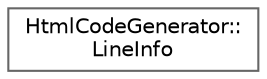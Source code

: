digraph "Graphical Class Hierarchy"
{
 // INTERACTIVE_SVG=YES
 // LATEX_PDF_SIZE
  bgcolor="transparent";
  edge [fontname=Helvetica,fontsize=10,labelfontname=Helvetica,labelfontsize=10];
  node [fontname=Helvetica,fontsize=10,shape=box,height=0.2,width=0.4];
  rankdir="LR";
  Node0 [id="Node000000",label="HtmlCodeGenerator::\lLineInfo",height=0.2,width=0.4,color="grey40", fillcolor="white", style="filled",URL="$d2/dd6/struct_html_code_generator_1_1_line_info.html",tooltip=" "];
}
